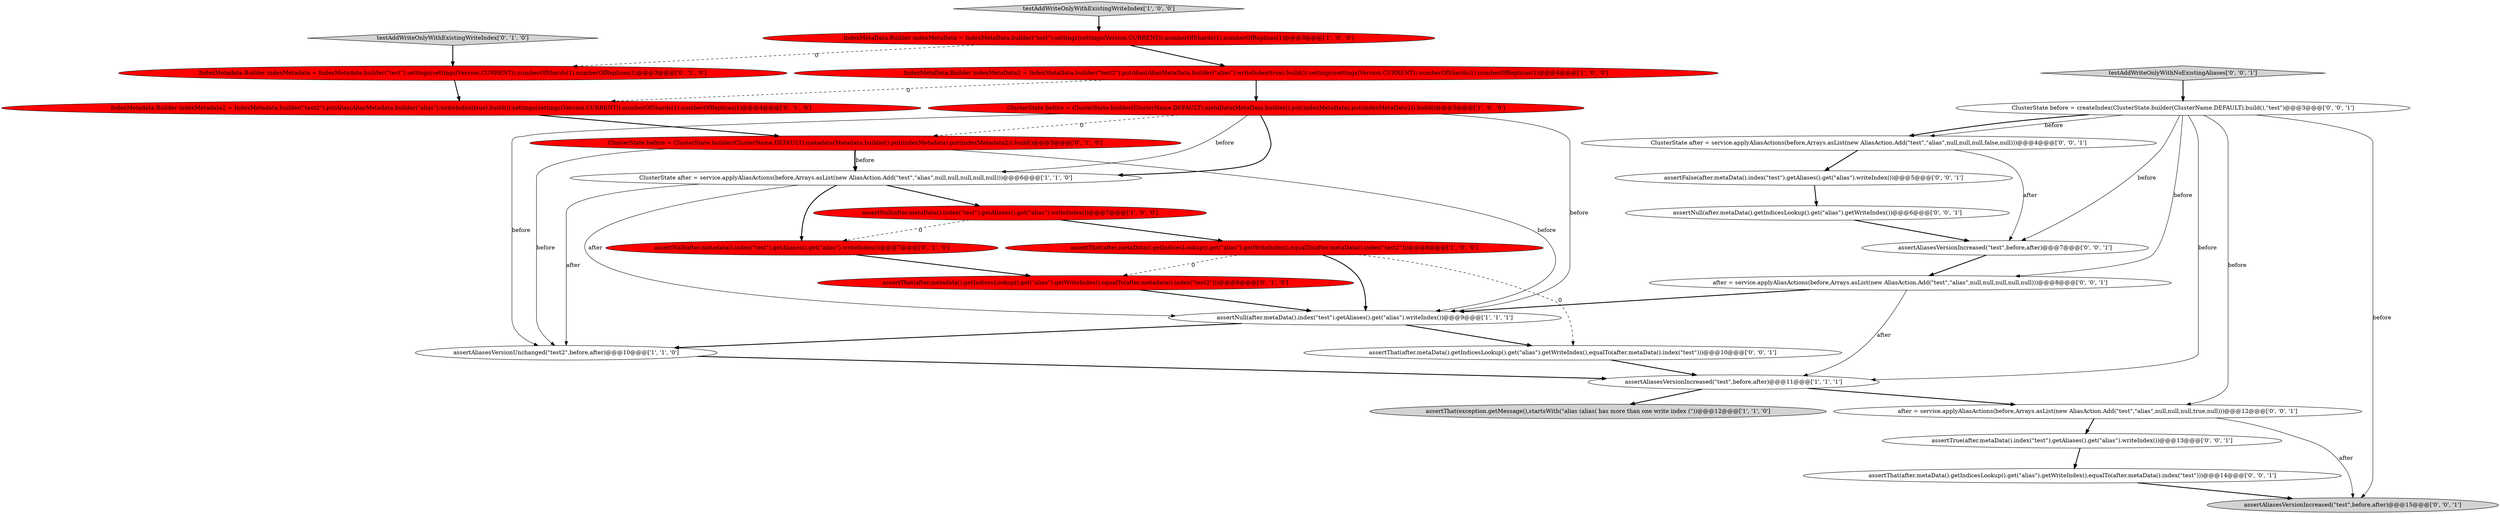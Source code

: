 digraph {
5 [style = filled, label = "ClusterState before = ClusterState.builder(ClusterName.DEFAULT).metaData(MetaData.builder().put(indexMetaData).put(indexMetaData2)).build()@@@5@@@['1', '0', '0']", fillcolor = red, shape = ellipse image = "AAA1AAABBB1BBB"];
16 [style = filled, label = "testAddWriteOnlyWithExistingWriteIndex['0', '1', '0']", fillcolor = lightgray, shape = diamond image = "AAA0AAABBB2BBB"];
3 [style = filled, label = "ClusterState after = service.applyAliasActions(before,Arrays.asList(new AliasAction.Add(\"test\",\"alias\",null,null,null,null,null)))@@@6@@@['1', '1', '0']", fillcolor = white, shape = ellipse image = "AAA0AAABBB1BBB"];
28 [style = filled, label = "after = service.applyAliasActions(before,Arrays.asList(new AliasAction.Add(\"test\",\"alias\",null,null,null,null,null)))@@@8@@@['0', '0', '1']", fillcolor = white, shape = ellipse image = "AAA0AAABBB3BBB"];
11 [style = filled, label = "IndexMetadata.Builder indexMetadata = IndexMetadata.builder(\"test\").settings(settings(Version.CURRENT)).numberOfShards(1).numberOfReplicas(1)@@@3@@@['0', '1', '0']", fillcolor = red, shape = ellipse image = "AAA1AAABBB2BBB"];
19 [style = filled, label = "ClusterState before = createIndex(ClusterState.builder(ClusterName.DEFAULT).build(),\"test\")@@@3@@@['0', '0', '1']", fillcolor = white, shape = ellipse image = "AAA0AAABBB3BBB"];
27 [style = filled, label = "assertThat(after.metaData().getIndicesLookup().get(\"alias\").getWriteIndex(),equalTo(after.metaData().index(\"test\")))@@@14@@@['0', '0', '1']", fillcolor = white, shape = ellipse image = "AAA0AAABBB3BBB"];
7 [style = filled, label = "assertAliasesVersionUnchanged(\"test2\",before,after)@@@10@@@['1', '1', '0']", fillcolor = white, shape = ellipse image = "AAA0AAABBB1BBB"];
23 [style = filled, label = "assertAliasesVersionIncreased(\"test\",before,after)@@@15@@@['0', '0', '1']", fillcolor = lightgray, shape = ellipse image = "AAA0AAABBB3BBB"];
12 [style = filled, label = "IndexMetadata.Builder indexMetadata2 = IndexMetadata.builder(\"test2\").putAlias(AliasMetadata.builder(\"alias\").writeIndex(true).build()).settings(settings(Version.CURRENT)).numberOfShards(1).numberOfReplicas(1)@@@4@@@['0', '1', '0']", fillcolor = red, shape = ellipse image = "AAA1AAABBB2BBB"];
21 [style = filled, label = "after = service.applyAliasActions(before,Arrays.asList(new AliasAction.Add(\"test\",\"alias\",null,null,null,true,null)))@@@12@@@['0', '0', '1']", fillcolor = white, shape = ellipse image = "AAA0AAABBB3BBB"];
13 [style = filled, label = "assertNull(after.metadata().index(\"test\").getAliases().get(\"alias\").writeIndex())@@@7@@@['0', '1', '0']", fillcolor = red, shape = ellipse image = "AAA1AAABBB2BBB"];
4 [style = filled, label = "testAddWriteOnlyWithExistingWriteIndex['1', '0', '0']", fillcolor = lightgray, shape = diamond image = "AAA0AAABBB1BBB"];
20 [style = filled, label = "testAddWriteOnlyWithNoExistingAliases['0', '0', '1']", fillcolor = lightgray, shape = diamond image = "AAA0AAABBB3BBB"];
10 [style = filled, label = "assertThat(exception.getMessage(),startsWith(\"alias (alias( has more than one write index (\"))@@@12@@@['1', '1', '0']", fillcolor = lightgray, shape = ellipse image = "AAA0AAABBB1BBB"];
22 [style = filled, label = "assertFalse(after.metaData().index(\"test\").getAliases().get(\"alias\").writeIndex())@@@5@@@['0', '0', '1']", fillcolor = white, shape = ellipse image = "AAA0AAABBB3BBB"];
24 [style = filled, label = "assertTrue(after.metaData().index(\"test\").getAliases().get(\"alias\").writeIndex())@@@13@@@['0', '0', '1']", fillcolor = white, shape = ellipse image = "AAA0AAABBB3BBB"];
1 [style = filled, label = "IndexMetaData.Builder indexMetaData2 = IndexMetaData.builder(\"test2\").putAlias(AliasMetaData.builder(\"alias\").writeIndex(true).build()).settings(settings(Version.CURRENT)).numberOfShards(1).numberOfReplicas(1)@@@4@@@['1', '0', '0']", fillcolor = red, shape = ellipse image = "AAA1AAABBB1BBB"];
8 [style = filled, label = "assertNull(after.metaData().index(\"test\").getAliases().get(\"alias\").writeIndex())@@@7@@@['1', '0', '0']", fillcolor = red, shape = ellipse image = "AAA1AAABBB1BBB"];
15 [style = filled, label = "assertThat(after.metadata().getIndicesLookup().get(\"alias\").getWriteIndex(),equalTo(after.metadata().index(\"test2\")))@@@8@@@['0', '1', '0']", fillcolor = red, shape = ellipse image = "AAA1AAABBB2BBB"];
25 [style = filled, label = "assertThat(after.metaData().getIndicesLookup().get(\"alias\").getWriteIndex(),equalTo(after.metaData().index(\"test\")))@@@10@@@['0', '0', '1']", fillcolor = white, shape = ellipse image = "AAA0AAABBB3BBB"];
2 [style = filled, label = "assertThat(after.metaData().getIndicesLookup().get(\"alias\").getWriteIndex(),equalTo(after.metaData().index(\"test2\")))@@@8@@@['1', '0', '0']", fillcolor = red, shape = ellipse image = "AAA1AAABBB1BBB"];
26 [style = filled, label = "assertNull(after.metaData().getIndicesLookup().get(\"alias\").getWriteIndex())@@@6@@@['0', '0', '1']", fillcolor = white, shape = ellipse image = "AAA0AAABBB3BBB"];
14 [style = filled, label = "ClusterState before = ClusterState.builder(ClusterName.DEFAULT).metadata(Metadata.builder().put(indexMetadata).put(indexMetadata2)).build()@@@5@@@['0', '1', '0']", fillcolor = red, shape = ellipse image = "AAA1AAABBB2BBB"];
0 [style = filled, label = "assertNull(after.metaData().index(\"test\").getAliases().get(\"alias\").writeIndex())@@@9@@@['1', '1', '1']", fillcolor = white, shape = ellipse image = "AAA0AAABBB1BBB"];
9 [style = filled, label = "assertAliasesVersionIncreased(\"test\",before,after)@@@11@@@['1', '1', '1']", fillcolor = white, shape = ellipse image = "AAA0AAABBB1BBB"];
17 [style = filled, label = "assertAliasesVersionIncreased(\"test\",before,after)@@@7@@@['0', '0', '1']", fillcolor = white, shape = ellipse image = "AAA0AAABBB3BBB"];
6 [style = filled, label = "IndexMetaData.Builder indexMetaData = IndexMetaData.builder(\"test\").settings(settings(Version.CURRENT)).numberOfShards(1).numberOfReplicas(1)@@@3@@@['1', '0', '0']", fillcolor = red, shape = ellipse image = "AAA1AAABBB1BBB"];
18 [style = filled, label = "ClusterState after = service.applyAliasActions(before,Arrays.asList(new AliasAction.Add(\"test\",\"alias\",null,null,null,false,null)))@@@4@@@['0', '0', '1']", fillcolor = white, shape = ellipse image = "AAA0AAABBB3BBB"];
1->5 [style = bold, label=""];
5->3 [style = bold, label=""];
14->3 [style = bold, label=""];
22->26 [style = bold, label=""];
19->17 [style = solid, label="before"];
19->18 [style = bold, label=""];
5->14 [style = dashed, label="0"];
16->11 [style = bold, label=""];
26->17 [style = bold, label=""];
4->6 [style = bold, label=""];
25->9 [style = bold, label=""];
6->11 [style = dashed, label="0"];
19->28 [style = solid, label="before"];
5->7 [style = solid, label="before"];
11->12 [style = bold, label=""];
21->24 [style = bold, label=""];
5->3 [style = solid, label="before"];
9->10 [style = bold, label=""];
14->7 [style = solid, label="before"];
3->7 [style = solid, label="after"];
8->13 [style = dashed, label="0"];
0->7 [style = bold, label=""];
2->15 [style = dashed, label="0"];
7->9 [style = bold, label=""];
28->0 [style = bold, label=""];
6->1 [style = bold, label=""];
1->12 [style = dashed, label="0"];
17->28 [style = bold, label=""];
2->0 [style = bold, label=""];
18->22 [style = bold, label=""];
5->0 [style = solid, label="before"];
19->18 [style = solid, label="before"];
28->9 [style = solid, label="after"];
8->2 [style = bold, label=""];
19->23 [style = solid, label="before"];
0->25 [style = bold, label=""];
3->8 [style = bold, label=""];
15->0 [style = bold, label=""];
19->9 [style = solid, label="before"];
12->14 [style = bold, label=""];
9->21 [style = bold, label=""];
14->3 [style = solid, label="before"];
2->25 [style = dashed, label="0"];
3->13 [style = bold, label=""];
27->23 [style = bold, label=""];
21->23 [style = solid, label="after"];
13->15 [style = bold, label=""];
3->0 [style = solid, label="after"];
20->19 [style = bold, label=""];
14->0 [style = solid, label="before"];
18->17 [style = solid, label="after"];
24->27 [style = bold, label=""];
19->21 [style = solid, label="before"];
}
